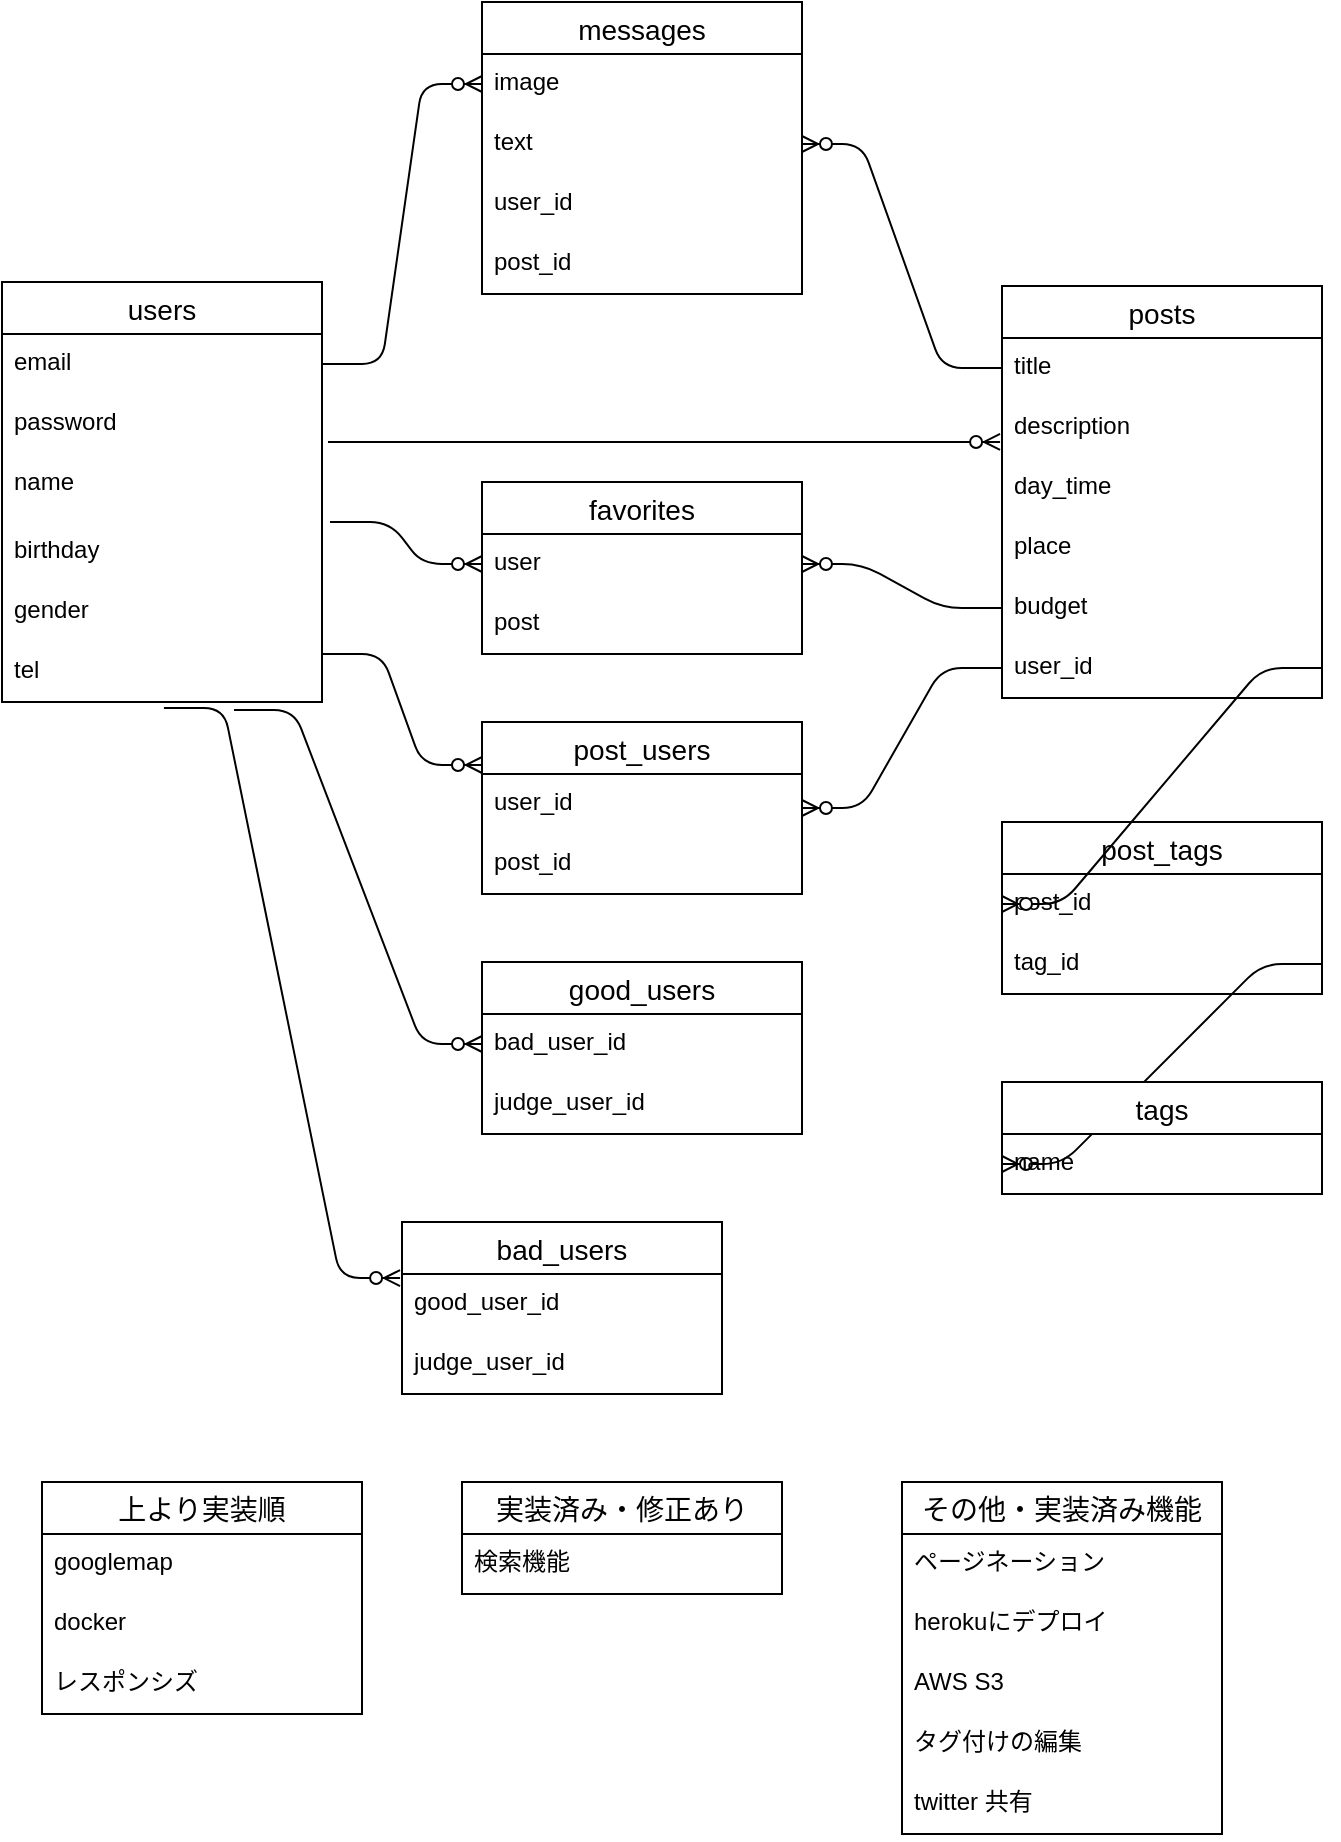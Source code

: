 <mxfile version="13.6.5">
    <diagram id="iPc9gwwcCI1ic71yh8g8" name="ページ1">
        <mxGraphModel dx="784" dy="860" grid="1" gridSize="10" guides="1" tooltips="1" connect="1" arrows="1" fold="1" page="1" pageScale="1" pageWidth="827" pageHeight="1169" math="0" shadow="0">
            <root>
                <mxCell id="0"/>
                <mxCell id="1" parent="0"/>
                <mxCell id="90" value="" style="edgeStyle=entityRelationEdgeStyle;fontSize=12;html=1;endArrow=ERzeroToMany;endFill=1;" parent="1" source="93" target="57" edge="1">
                    <mxGeometry width="100" height="100" relative="1" as="geometry">
                        <mxPoint x="750" y="400" as="sourcePoint"/>
                        <mxPoint x="480" y="381" as="targetPoint"/>
                    </mxGeometry>
                </mxCell>
                <mxCell id="91" value="" style="edgeStyle=entityRelationEdgeStyle;fontSize=12;html=1;endArrow=ERzeroToMany;endFill=1;entryX=-0.006;entryY=0.733;entryDx=0;entryDy=0;entryPerimeter=0;" parent="1" target="53" edge="1">
                    <mxGeometry width="100" height="100" relative="1" as="geometry">
                        <mxPoint x="273" y="280" as="sourcePoint"/>
                        <mxPoint x="528" y="278" as="targetPoint"/>
                    </mxGeometry>
                </mxCell>
                <mxCell id="100" value="" style="edgeStyle=entityRelationEdgeStyle;fontSize=12;html=1;endArrow=ERzeroToMany;endFill=1;exitX=1;exitY=0.5;exitDx=0;exitDy=0;entryX=0;entryY=0.5;entryDx=0;entryDy=0;" parent="1" source="29" target="70" edge="1">
                    <mxGeometry width="100" height="100" relative="1" as="geometry">
                        <mxPoint x="230.96" y="260" as="sourcePoint"/>
                        <mxPoint x="370" y="428.99" as="targetPoint"/>
                    </mxGeometry>
                </mxCell>
                <mxCell id="112" value="" style="edgeStyle=entityRelationEdgeStyle;fontSize=12;html=1;endArrow=ERzeroToMany;endFill=1;entryX=0;entryY=0.25;entryDx=0;entryDy=0;exitX=1;exitY=0.2;exitDx=0;exitDy=0;exitPerimeter=0;" parent="1" source="99" target="57" edge="1">
                    <mxGeometry width="100" height="100" relative="1" as="geometry">
                        <mxPoint x="120" y="440" as="sourcePoint"/>
                        <mxPoint x="200" y="310" as="targetPoint"/>
                    </mxGeometry>
                </mxCell>
                <mxCell id="116" value="" style="edgeStyle=entityRelationEdgeStyle;fontSize=12;html=1;endArrow=ERzeroToMany;endFill=1;exitX=1.025;exitY=0;exitDx=0;exitDy=0;entryX=0;entryY=0.5;entryDx=0;entryDy=0;exitPerimeter=0;" parent="1" source="40" target="96" edge="1">
                    <mxGeometry width="100" height="100" relative="1" as="geometry">
                        <mxPoint x="190" y="330" as="sourcePoint"/>
                        <mxPoint x="280" y="170" as="targetPoint"/>
                    </mxGeometry>
                </mxCell>
                <mxCell id="117" value="" style="edgeStyle=entityRelationEdgeStyle;fontSize=12;html=1;endArrow=ERzeroToMany;endFill=1;" parent="1" source="56" target="96" edge="1">
                    <mxGeometry width="100" height="100" relative="1" as="geometry">
                        <mxPoint x="610" y="330" as="sourcePoint"/>
                        <mxPoint x="450" y="366" as="targetPoint"/>
                    </mxGeometry>
                </mxCell>
                <mxCell id="119" value="" style="edgeStyle=entityRelationEdgeStyle;fontSize=12;html=1;endArrow=ERzeroToMany;endFill=1;" parent="1" source="52" target="71" edge="1">
                    <mxGeometry width="100" height="100" relative="1" as="geometry">
                        <mxPoint x="510" y="440" as="sourcePoint"/>
                        <mxPoint x="300" y="430" as="targetPoint"/>
                    </mxGeometry>
                </mxCell>
                <mxCell id="95" value="favorites" style="swimlane;fontStyle=0;childLayout=stackLayout;horizontal=1;startSize=26;horizontalStack=0;resizeParent=1;resizeParentMax=0;resizeLast=0;collapsible=1;marginBottom=0;align=center;fontSize=14;" parent="1" vertex="1">
                    <mxGeometry x="350" y="300" width="160" height="86" as="geometry"/>
                </mxCell>
                <mxCell id="96" value="user" style="text;strokeColor=none;fillColor=none;spacingLeft=4;spacingRight=4;overflow=hidden;rotatable=0;points=[[0,0.5],[1,0.5]];portConstraint=eastwest;fontSize=12;" parent="95" vertex="1">
                    <mxGeometry y="26" width="160" height="30" as="geometry"/>
                </mxCell>
                <mxCell id="97" value="post&#10;" style="text;strokeColor=none;fillColor=none;spacingLeft=4;spacingRight=4;overflow=hidden;rotatable=0;points=[[0,0.5],[1,0.5]];portConstraint=eastwest;fontSize=12;" parent="95" vertex="1">
                    <mxGeometry y="56" width="160" height="30" as="geometry"/>
                </mxCell>
                <mxCell id="69" value="messages" style="swimlane;fontStyle=0;childLayout=stackLayout;horizontal=1;startSize=26;horizontalStack=0;resizeParent=1;resizeParentMax=0;resizeLast=0;collapsible=1;marginBottom=0;align=center;fontSize=14;" parent="1" vertex="1">
                    <mxGeometry x="350" y="60" width="160" height="146" as="geometry"/>
                </mxCell>
                <mxCell id="70" value="image" style="text;strokeColor=none;fillColor=none;spacingLeft=4;spacingRight=4;overflow=hidden;rotatable=0;points=[[0,0.5],[1,0.5]];portConstraint=eastwest;fontSize=12;" parent="69" vertex="1">
                    <mxGeometry y="26" width="160" height="30" as="geometry"/>
                </mxCell>
                <mxCell id="71" value="text" style="text;strokeColor=none;fillColor=none;spacingLeft=4;spacingRight=4;overflow=hidden;rotatable=0;points=[[0,0.5],[1,0.5]];portConstraint=eastwest;fontSize=12;" parent="69" vertex="1">
                    <mxGeometry y="56" width="160" height="30" as="geometry"/>
                </mxCell>
                <mxCell id="73" value="user_id&#10;" style="text;strokeColor=none;fillColor=none;spacingLeft=4;spacingRight=4;overflow=hidden;rotatable=0;points=[[0,0.5],[1,0.5]];portConstraint=eastwest;fontSize=12;" parent="69" vertex="1">
                    <mxGeometry y="86" width="160" height="30" as="geometry"/>
                </mxCell>
                <mxCell id="74" value="post_id&#10;" style="text;strokeColor=none;fillColor=none;spacingLeft=4;spacingRight=4;overflow=hidden;rotatable=0;points=[[0,0.5],[1,0.5]];portConstraint=eastwest;fontSize=12;" parent="69" vertex="1">
                    <mxGeometry y="116" width="160" height="30" as="geometry"/>
                </mxCell>
                <mxCell id="57" value="post_users" style="swimlane;fontStyle=0;childLayout=stackLayout;horizontal=1;startSize=26;horizontalStack=0;resizeParent=1;resizeParentMax=0;resizeLast=0;collapsible=1;marginBottom=0;align=center;fontSize=14;" parent="1" vertex="1">
                    <mxGeometry x="350" y="420" width="160" height="86" as="geometry"/>
                </mxCell>
                <mxCell id="58" value="user_id" style="text;strokeColor=none;fillColor=none;spacingLeft=4;spacingRight=4;overflow=hidden;rotatable=0;points=[[0,0.5],[1,0.5]];portConstraint=eastwest;fontSize=12;" parent="57" vertex="1">
                    <mxGeometry y="26" width="160" height="30" as="geometry"/>
                </mxCell>
                <mxCell id="59" value="post_id" style="text;strokeColor=none;fillColor=none;spacingLeft=4;spacingRight=4;overflow=hidden;rotatable=0;points=[[0,0.5],[1,0.5]];portConstraint=eastwest;fontSize=12;" parent="57" vertex="1">
                    <mxGeometry y="56" width="160" height="30" as="geometry"/>
                </mxCell>
                <mxCell id="123" value="" style="edgeStyle=entityRelationEdgeStyle;fontSize=12;html=1;endArrow=ERzeroToMany;endFill=1;entryX=0;entryY=0.5;entryDx=0;entryDy=0;exitX=0.725;exitY=1.133;exitDx=0;exitDy=0;exitPerimeter=0;" parent="1" source="99" target="122" edge="1">
                    <mxGeometry width="100" height="100" relative="1" as="geometry">
                        <mxPoint x="150" y="410" as="sourcePoint"/>
                        <mxPoint x="310" y="465.5" as="targetPoint"/>
                    </mxGeometry>
                </mxCell>
                <mxCell id="133" value="" style="edgeStyle=entityRelationEdgeStyle;fontSize=12;html=1;endArrow=ERzeroToMany;endFill=1;entryX=-0.006;entryY=0.067;entryDx=0;entryDy=0;exitX=0.506;exitY=1.1;exitDx=0;exitDy=0;exitPerimeter=0;entryPerimeter=0;" parent="1" source="99" target="132" edge="1">
                    <mxGeometry width="100" height="100" relative="1" as="geometry">
                        <mxPoint x="120" y="410" as="sourcePoint"/>
                        <mxPoint x="224" y="591" as="targetPoint"/>
                    </mxGeometry>
                </mxCell>
                <mxCell id="51" value="posts" style="swimlane;fontStyle=0;childLayout=stackLayout;horizontal=1;startSize=26;horizontalStack=0;resizeParent=1;resizeParentMax=0;resizeLast=0;collapsible=1;marginBottom=0;align=center;fontSize=14;" parent="1" vertex="1">
                    <mxGeometry x="610" y="202" width="160" height="206" as="geometry"/>
                </mxCell>
                <mxCell id="52" value="title" style="text;strokeColor=none;fillColor=none;spacingLeft=4;spacingRight=4;overflow=hidden;rotatable=0;points=[[0,0.5],[1,0.5]];portConstraint=eastwest;fontSize=12;" parent="51" vertex="1">
                    <mxGeometry y="26" width="160" height="30" as="geometry"/>
                </mxCell>
                <mxCell id="53" value="description" style="text;strokeColor=none;fillColor=none;spacingLeft=4;spacingRight=4;overflow=hidden;rotatable=0;points=[[0,0.5],[1,0.5]];portConstraint=eastwest;fontSize=12;" parent="51" vertex="1">
                    <mxGeometry y="56" width="160" height="30" as="geometry"/>
                </mxCell>
                <mxCell id="54" value="day_time" style="text;strokeColor=none;fillColor=none;spacingLeft=4;spacingRight=4;overflow=hidden;rotatable=0;points=[[0,0.5],[1,0.5]];portConstraint=eastwest;fontSize=12;" parent="51" vertex="1">
                    <mxGeometry y="86" width="160" height="30" as="geometry"/>
                </mxCell>
                <mxCell id="55" value="place" style="text;strokeColor=none;fillColor=none;spacingLeft=4;spacingRight=4;overflow=hidden;rotatable=0;points=[[0,0.5],[1,0.5]];portConstraint=eastwest;fontSize=12;" parent="51" vertex="1">
                    <mxGeometry y="116" width="160" height="30" as="geometry"/>
                </mxCell>
                <mxCell id="56" value="budget" style="text;strokeColor=none;fillColor=none;spacingLeft=4;spacingRight=4;overflow=hidden;rotatable=0;points=[[0,0.5],[1,0.5]];portConstraint=eastwest;fontSize=12;" parent="51" vertex="1">
                    <mxGeometry y="146" width="160" height="30" as="geometry"/>
                </mxCell>
                <mxCell id="93" value="user_id&#10;" style="text;strokeColor=none;fillColor=none;spacingLeft=4;spacingRight=4;overflow=hidden;rotatable=0;points=[[0,0.5],[1,0.5]];portConstraint=eastwest;fontSize=12;" parent="51" vertex="1">
                    <mxGeometry y="176" width="160" height="30" as="geometry"/>
                </mxCell>
                <mxCell id="121" value="good_users" style="swimlane;fontStyle=0;childLayout=stackLayout;horizontal=1;startSize=26;horizontalStack=0;resizeParent=1;resizeParentMax=0;resizeLast=0;collapsible=1;marginBottom=0;align=center;fontSize=14;" parent="1" vertex="1">
                    <mxGeometry x="350" y="540" width="160" height="86" as="geometry"/>
                </mxCell>
                <mxCell id="122" value="bad_user_id" style="text;strokeColor=none;fillColor=none;spacingLeft=4;spacingRight=4;overflow=hidden;rotatable=0;points=[[0,0.5],[1,0.5]];portConstraint=eastwest;fontSize=12;" parent="121" vertex="1">
                    <mxGeometry y="26" width="160" height="30" as="geometry"/>
                </mxCell>
                <mxCell id="166" value="judge_user_id" style="text;strokeColor=none;fillColor=none;spacingLeft=4;spacingRight=4;overflow=hidden;rotatable=0;points=[[0,0.5],[1,0.5]];portConstraint=eastwest;fontSize=12;" vertex="1" parent="121">
                    <mxGeometry y="56" width="160" height="30" as="geometry"/>
                </mxCell>
                <mxCell id="147" value="その他・実装済み機能" style="swimlane;fontStyle=0;childLayout=stackLayout;horizontal=1;startSize=26;horizontalStack=0;resizeParent=1;resizeParentMax=0;resizeLast=0;collapsible=1;marginBottom=0;align=center;fontSize=14;" parent="1" vertex="1">
                    <mxGeometry x="560" y="800" width="160" height="176" as="geometry"/>
                </mxCell>
                <mxCell id="148" value="ページネーション" style="text;strokeColor=none;fillColor=none;spacingLeft=4;spacingRight=4;overflow=hidden;rotatable=0;points=[[0,0.5],[1,0.5]];portConstraint=eastwest;fontSize=12;" parent="147" vertex="1">
                    <mxGeometry y="26" width="160" height="30" as="geometry"/>
                </mxCell>
                <mxCell id="149" value="herokuにデプロイ" style="text;strokeColor=none;fillColor=none;spacingLeft=4;spacingRight=4;overflow=hidden;rotatable=0;points=[[0,0.5],[1,0.5]];portConstraint=eastwest;fontSize=12;" parent="147" vertex="1">
                    <mxGeometry y="56" width="160" height="30" as="geometry"/>
                </mxCell>
                <mxCell id="140" value="AWS S3" style="text;strokeColor=none;fillColor=none;spacingLeft=4;spacingRight=4;overflow=hidden;rotatable=0;points=[[0,0.5],[1,0.5]];portConstraint=eastwest;fontSize=12;" parent="147" vertex="1">
                    <mxGeometry y="86" width="160" height="30" as="geometry"/>
                </mxCell>
                <mxCell id="158" value="タグ付けの編集" style="text;strokeColor=none;fillColor=none;spacingLeft=4;spacingRight=4;overflow=hidden;rotatable=0;points=[[0,0.5],[1,0.5]];portConstraint=eastwest;fontSize=12;" parent="147" vertex="1">
                    <mxGeometry y="116" width="160" height="30" as="geometry"/>
                </mxCell>
                <mxCell id="143" value="twitter 共有" style="text;strokeColor=none;fillColor=none;spacingLeft=4;spacingRight=4;overflow=hidden;rotatable=0;points=[[0,0.5],[1,0.5]];portConstraint=eastwest;fontSize=12;" parent="147" vertex="1">
                    <mxGeometry y="146" width="160" height="30" as="geometry"/>
                </mxCell>
                <mxCell id="28" value="users" style="swimlane;fontStyle=0;childLayout=stackLayout;horizontal=1;startSize=26;horizontalStack=0;resizeParent=1;resizeParentMax=0;resizeLast=0;collapsible=1;marginBottom=0;align=center;fontSize=14;" parent="1" vertex="1">
                    <mxGeometry x="110" y="200" width="160" height="210" as="geometry"/>
                </mxCell>
                <mxCell id="29" value="email" style="text;strokeColor=none;fillColor=none;spacingLeft=4;spacingRight=4;overflow=hidden;rotatable=0;points=[[0,0.5],[1,0.5]];portConstraint=eastwest;fontSize=12;" parent="28" vertex="1">
                    <mxGeometry y="26" width="160" height="30" as="geometry"/>
                </mxCell>
                <mxCell id="30" value="password" style="text;strokeColor=none;fillColor=none;spacingLeft=4;spacingRight=4;overflow=hidden;rotatable=0;points=[[0,0.5],[1,0.5]];portConstraint=eastwest;fontSize=12;" parent="28" vertex="1">
                    <mxGeometry y="56" width="160" height="30" as="geometry"/>
                </mxCell>
                <mxCell id="31" value="name" style="text;strokeColor=none;fillColor=none;spacingLeft=4;spacingRight=4;overflow=hidden;rotatable=0;points=[[0,0.5],[1,0.5]];portConstraint=eastwest;fontSize=12;" parent="28" vertex="1">
                    <mxGeometry y="86" width="160" height="34" as="geometry"/>
                </mxCell>
                <mxCell id="40" value="birthday" style="text;strokeColor=none;fillColor=none;spacingLeft=4;spacingRight=4;overflow=hidden;rotatable=0;points=[[0,0.5],[1,0.5]];portConstraint=eastwest;fontSize=12;" parent="28" vertex="1">
                    <mxGeometry y="120" width="160" height="30" as="geometry"/>
                </mxCell>
                <mxCell id="41" value="gender" style="text;strokeColor=none;fillColor=none;spacingLeft=4;spacingRight=4;overflow=hidden;rotatable=0;points=[[0,0.5],[1,0.5]];portConstraint=eastwest;fontSize=12;" parent="28" vertex="1">
                    <mxGeometry y="150" width="160" height="30" as="geometry"/>
                </mxCell>
                <mxCell id="99" value="tel" style="text;strokeColor=none;fillColor=none;spacingLeft=4;spacingRight=4;overflow=hidden;rotatable=0;points=[[0,0.5],[1,0.5]];portConstraint=eastwest;fontSize=12;" parent="28" vertex="1">
                    <mxGeometry y="180" width="160" height="30" as="geometry"/>
                </mxCell>
                <mxCell id="159" value="post_tags" style="swimlane;fontStyle=0;childLayout=stackLayout;horizontal=1;startSize=26;horizontalStack=0;resizeParent=1;resizeParentMax=0;resizeLast=0;collapsible=1;marginBottom=0;align=center;fontSize=14;" parent="1" vertex="1">
                    <mxGeometry x="610" y="470" width="160" height="86" as="geometry"/>
                </mxCell>
                <mxCell id="165" value="post_id&#10;" style="text;strokeColor=none;fillColor=none;spacingLeft=4;spacingRight=4;overflow=hidden;rotatable=0;points=[[0,0.5],[1,0.5]];portConstraint=eastwest;fontSize=12;" parent="159" vertex="1">
                    <mxGeometry y="26" width="160" height="30" as="geometry"/>
                </mxCell>
                <mxCell id="160" value="tag_id" style="text;strokeColor=none;fillColor=none;spacingLeft=4;spacingRight=4;overflow=hidden;rotatable=0;points=[[0,0.5],[1,0.5]];portConstraint=eastwest;fontSize=12;" parent="159" vertex="1">
                    <mxGeometry y="56" width="160" height="30" as="geometry"/>
                </mxCell>
                <mxCell id="163" value="" style="edgeStyle=entityRelationEdgeStyle;fontSize=12;html=1;endArrow=ERzeroToMany;endFill=1;exitX=1;exitY=0.5;exitDx=0;exitDy=0;entryX=0;entryY=0.5;entryDx=0;entryDy=0;" parent="1" source="93" target="165" edge="1">
                    <mxGeometry width="100" height="100" relative="1" as="geometry">
                        <mxPoint x="720" y="436" as="sourcePoint"/>
                        <mxPoint x="600" y="506" as="targetPoint"/>
                    </mxGeometry>
                </mxCell>
                <mxCell id="164" value="" style="edgeStyle=entityRelationEdgeStyle;fontSize=12;html=1;endArrow=ERzeroToMany;endFill=1;entryX=0;entryY=0.5;entryDx=0;entryDy=0;exitX=1;exitY=0.5;exitDx=0;exitDy=0;" parent="1" source="160" target="162" edge="1">
                    <mxGeometry width="100" height="100" relative="1" as="geometry">
                        <mxPoint x="770" y="506" as="sourcePoint"/>
                        <mxPoint x="600" y="624" as="targetPoint"/>
                    </mxGeometry>
                </mxCell>
                <mxCell id="161" value="tags" style="swimlane;fontStyle=0;childLayout=stackLayout;horizontal=1;startSize=26;horizontalStack=0;resizeParent=1;resizeParentMax=0;resizeLast=0;collapsible=1;marginBottom=0;align=center;fontSize=14;" parent="1" vertex="1">
                    <mxGeometry x="610" y="600" width="160" height="56" as="geometry"/>
                </mxCell>
                <mxCell id="162" value="name" style="text;strokeColor=none;fillColor=none;spacingLeft=4;spacingRight=4;overflow=hidden;rotatable=0;points=[[0,0.5],[1,0.5]];portConstraint=eastwest;fontSize=12;" parent="161" vertex="1">
                    <mxGeometry y="26" width="160" height="30" as="geometry"/>
                </mxCell>
                <mxCell id="135" value="上より実装順" style="swimlane;fontStyle=0;childLayout=stackLayout;horizontal=1;startSize=26;horizontalStack=0;resizeParent=1;resizeParentMax=0;resizeLast=0;collapsible=1;marginBottom=0;align=center;fontSize=14;" parent="1" vertex="1">
                    <mxGeometry x="130" y="800" width="160" height="116" as="geometry"/>
                </mxCell>
                <mxCell id="145" value="googlemap" style="text;strokeColor=none;fillColor=none;spacingLeft=4;spacingRight=4;overflow=hidden;rotatable=0;points=[[0,0.5],[1,0.5]];portConstraint=eastwest;fontSize=12;" parent="135" vertex="1">
                    <mxGeometry y="26" width="160" height="30" as="geometry"/>
                </mxCell>
                <mxCell id="141" value="docker" style="text;strokeColor=none;fillColor=none;spacingLeft=4;spacingRight=4;overflow=hidden;rotatable=0;points=[[0,0.5],[1,0.5]];portConstraint=eastwest;fontSize=12;" parent="135" vertex="1">
                    <mxGeometry y="56" width="160" height="30" as="geometry"/>
                </mxCell>
                <mxCell id="139" value="レスポンシズ" style="text;strokeColor=none;fillColor=none;spacingLeft=4;spacingRight=4;overflow=hidden;rotatable=0;points=[[0,0.5],[1,0.5]];portConstraint=eastwest;fontSize=12;" parent="135" vertex="1">
                    <mxGeometry y="86" width="160" height="30" as="geometry"/>
                </mxCell>
                <mxCell id="134" value="実装済み・修正あり" style="swimlane;fontStyle=0;childLayout=stackLayout;horizontal=1;startSize=26;horizontalStack=0;resizeParent=1;resizeParentMax=0;resizeLast=0;collapsible=1;marginBottom=0;align=center;fontSize=14;" parent="1" vertex="1">
                    <mxGeometry x="340" y="800" width="160" height="56" as="geometry"/>
                </mxCell>
                <mxCell id="146" value="検索機能" style="text;strokeColor=none;fillColor=none;spacingLeft=4;spacingRight=4;overflow=hidden;rotatable=0;points=[[0,0.5],[1,0.5]];portConstraint=eastwest;fontSize=12;" parent="134" vertex="1">
                    <mxGeometry y="26" width="160" height="30" as="geometry"/>
                </mxCell>
                <mxCell id="131" value="bad_users" style="swimlane;fontStyle=0;childLayout=stackLayout;horizontal=1;startSize=26;horizontalStack=0;resizeParent=1;resizeParentMax=0;resizeLast=0;collapsible=1;marginBottom=0;align=center;fontSize=14;" parent="1" vertex="1">
                    <mxGeometry x="310" y="670" width="160" height="86" as="geometry"/>
                </mxCell>
                <mxCell id="132" value="good_user_id" style="text;strokeColor=none;fillColor=none;spacingLeft=4;spacingRight=4;overflow=hidden;rotatable=0;points=[[0,0.5],[1,0.5]];portConstraint=eastwest;fontSize=12;" parent="131" vertex="1">
                    <mxGeometry y="26" width="160" height="30" as="geometry"/>
                </mxCell>
                <mxCell id="167" value="judge_user_id" style="text;strokeColor=none;fillColor=none;spacingLeft=4;spacingRight=4;overflow=hidden;rotatable=0;points=[[0,0.5],[1,0.5]];portConstraint=eastwest;fontSize=12;" vertex="1" parent="131">
                    <mxGeometry y="56" width="160" height="30" as="geometry"/>
                </mxCell>
            </root>
        </mxGraphModel>
    </diagram>
</mxfile>